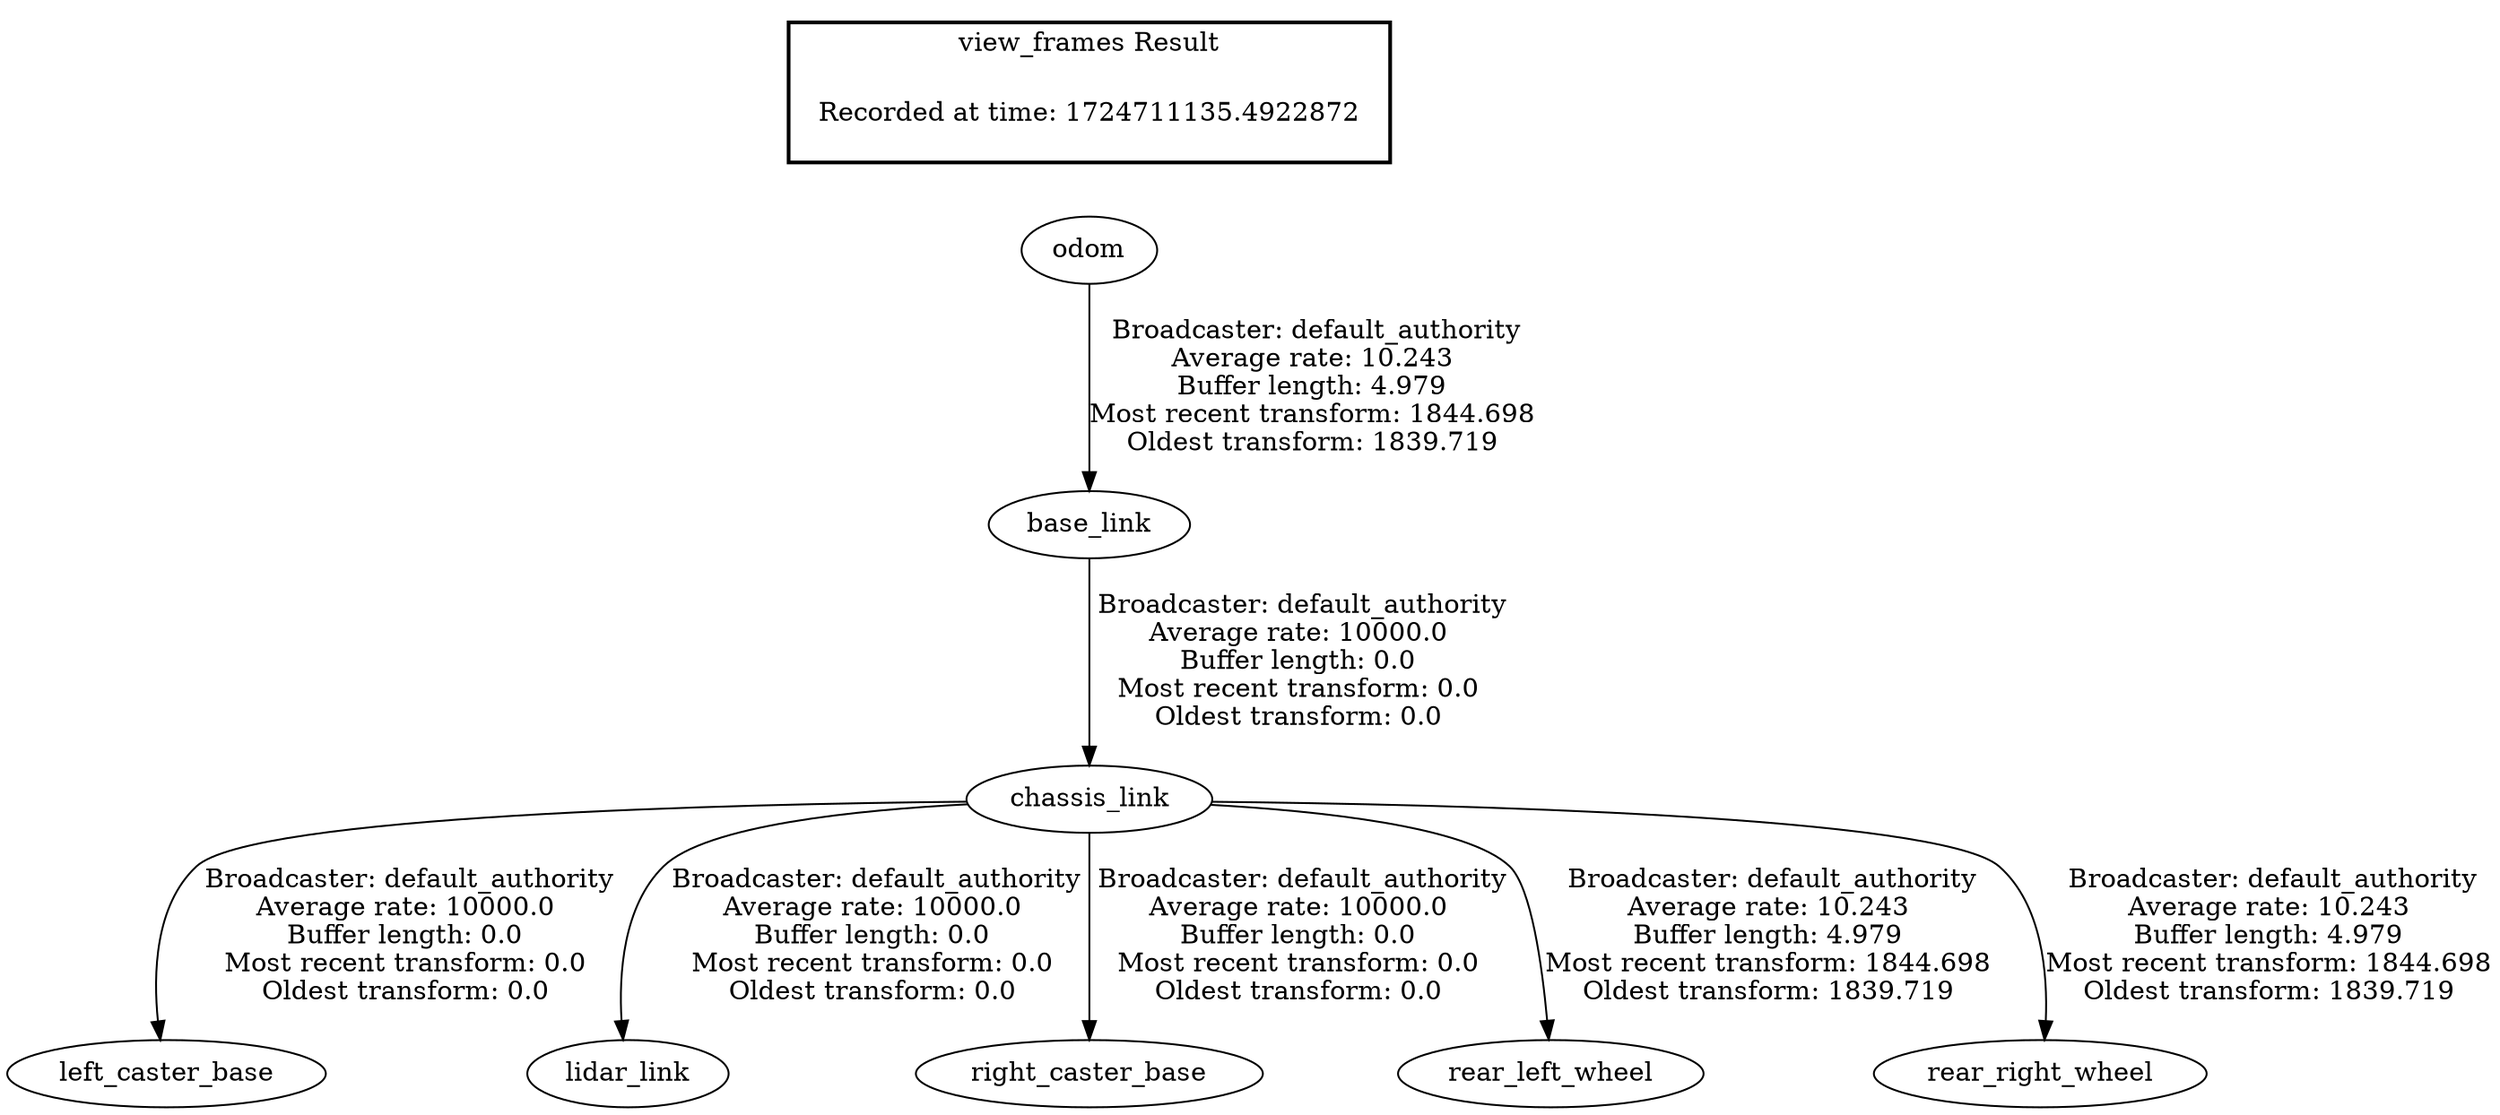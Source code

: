 digraph G {
"odom" -> "base_link"[label=" Broadcaster: default_authority\nAverage rate: 10.243\nBuffer length: 4.979\nMost recent transform: 1844.698\nOldest transform: 1839.719\n"];
"base_link" -> "chassis_link"[label=" Broadcaster: default_authority\nAverage rate: 10000.0\nBuffer length: 0.0\nMost recent transform: 0.0\nOldest transform: 0.0\n"];
"chassis_link" -> "left_caster_base"[label=" Broadcaster: default_authority\nAverage rate: 10000.0\nBuffer length: 0.0\nMost recent transform: 0.0\nOldest transform: 0.0\n"];
"chassis_link" -> "lidar_link"[label=" Broadcaster: default_authority\nAverage rate: 10000.0\nBuffer length: 0.0\nMost recent transform: 0.0\nOldest transform: 0.0\n"];
"chassis_link" -> "right_caster_base"[label=" Broadcaster: default_authority\nAverage rate: 10000.0\nBuffer length: 0.0\nMost recent transform: 0.0\nOldest transform: 0.0\n"];
"chassis_link" -> "rear_left_wheel"[label=" Broadcaster: default_authority\nAverage rate: 10.243\nBuffer length: 4.979\nMost recent transform: 1844.698\nOldest transform: 1839.719\n"];
"chassis_link" -> "rear_right_wheel"[label=" Broadcaster: default_authority\nAverage rate: 10.243\nBuffer length: 4.979\nMost recent transform: 1844.698\nOldest transform: 1839.719\n"];
edge [style=invis];
 subgraph cluster_legend { style=bold; color=black; label ="view_frames Result";
"Recorded at time: 1724711135.4922872"[ shape=plaintext ] ;
}->"odom";
}